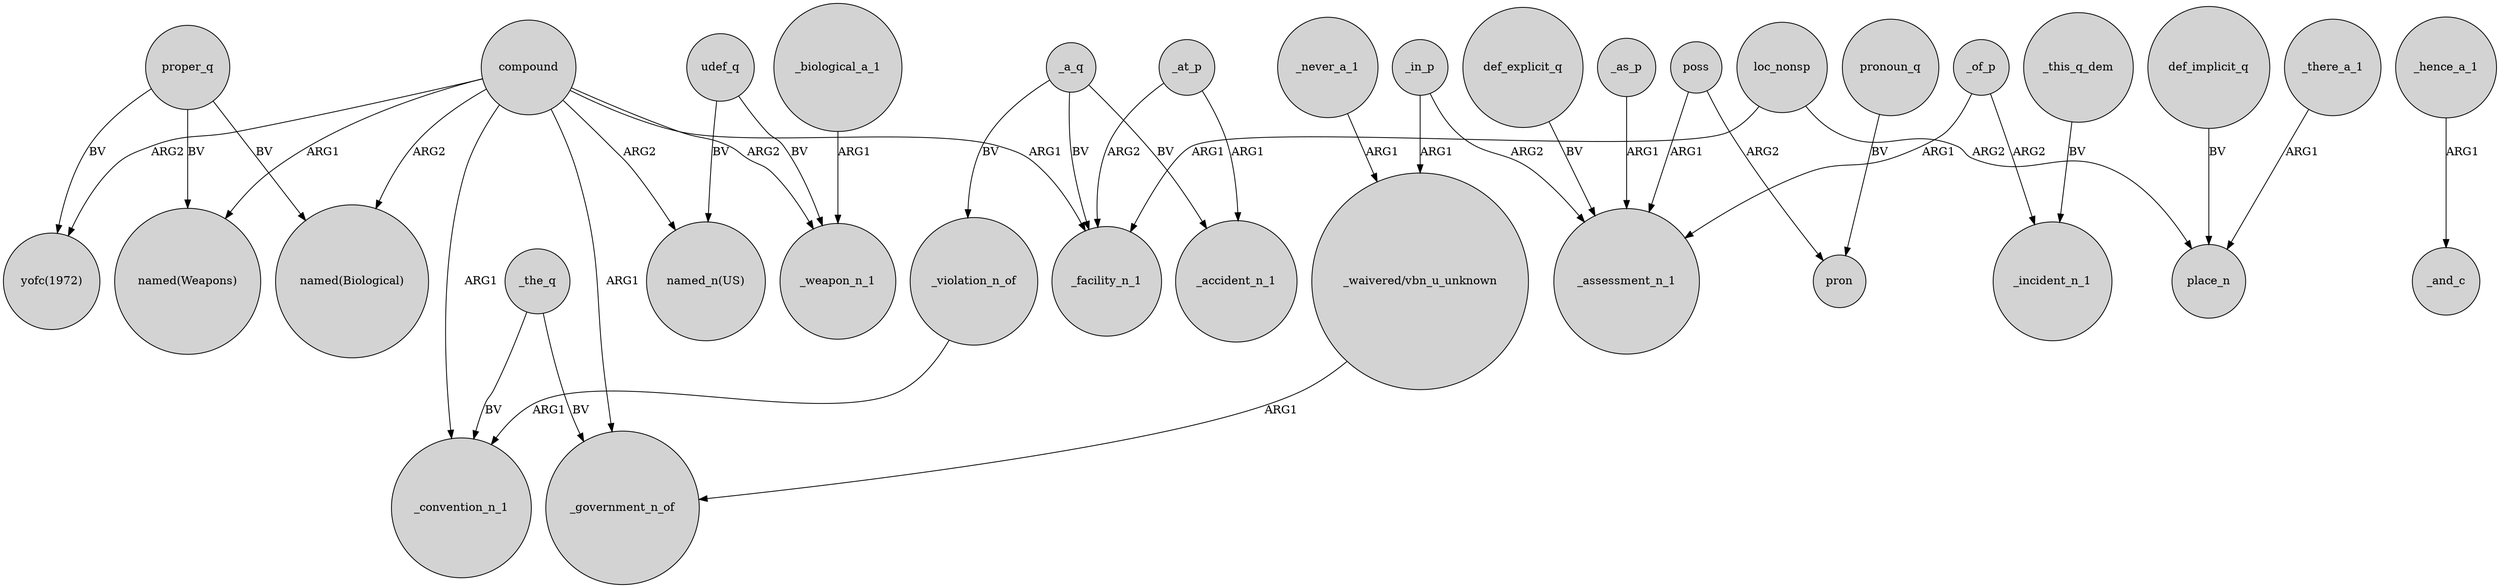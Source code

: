 digraph {
	node [shape=circle style=filled]
	compound -> "named(Biological)" [label=ARG2]
	udef_q -> "named_n(US)" [label=BV]
	_at_p -> _accident_n_1 [label=ARG1]
	poss -> pron [label=ARG2]
	loc_nonsp -> _facility_n_1 [label=ARG1]
	compound -> _government_n_of [label=ARG1]
	poss -> _assessment_n_1 [label=ARG1]
	proper_q -> "yofc(1972)" [label=BV]
	_in_p -> _assessment_n_1 [label=ARG2]
	def_explicit_q -> _assessment_n_1 [label=BV]
	udef_q -> _weapon_n_1 [label=BV]
	compound -> "named(Weapons)" [label=ARG1]
	def_implicit_q -> place_n [label=BV]
	compound -> "named_n(US)" [label=ARG2]
	_this_q_dem -> _incident_n_1 [label=BV]
	compound -> "yofc(1972)" [label=ARG2]
	_at_p -> _facility_n_1 [label=ARG2]
	proper_q -> "named(Biological)" [label=BV]
	pronoun_q -> pron [label=BV]
	proper_q -> "named(Weapons)" [label=BV]
	_of_p -> _incident_n_1 [label=ARG2]
	_a_q -> _accident_n_1 [label=BV]
	_hence_a_1 -> _and_c [label=ARG1]
	_a_q -> _facility_n_1 [label=BV]
	compound -> _convention_n_1 [label=ARG1]
	compound -> _facility_n_1 [label=ARG1]
	_the_q -> _convention_n_1 [label=BV]
	_never_a_1 -> "_waivered/vbn_u_unknown" [label=ARG1]
	_the_q -> _government_n_of [label=BV]
	loc_nonsp -> place_n [label=ARG2]
	_a_q -> _violation_n_of [label=BV]
	compound -> _weapon_n_1 [label=ARG2]
	_as_p -> _assessment_n_1 [label=ARG1]
	_of_p -> _assessment_n_1 [label=ARG1]
	_violation_n_of -> _convention_n_1 [label=ARG1]
	_there_a_1 -> place_n [label=ARG1]
	"_waivered/vbn_u_unknown" -> _government_n_of [label=ARG1]
	_biological_a_1 -> _weapon_n_1 [label=ARG1]
	_in_p -> "_waivered/vbn_u_unknown" [label=ARG1]
}
